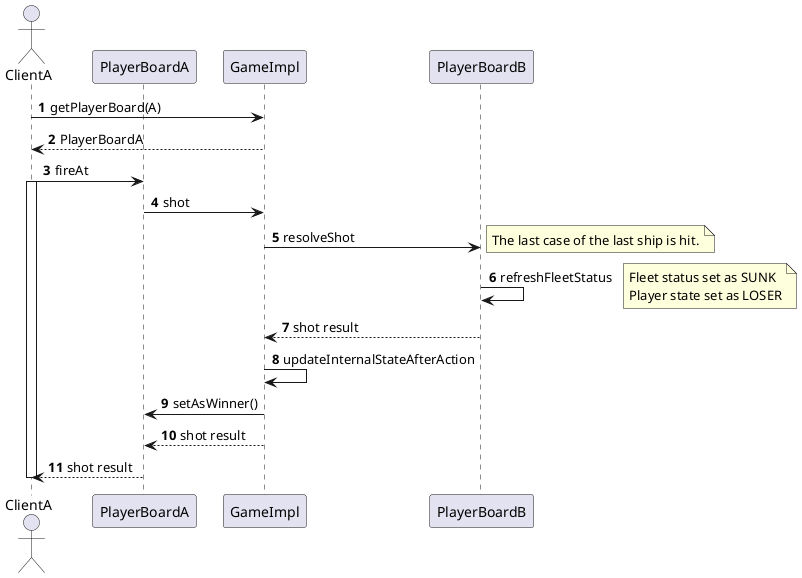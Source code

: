 @startuml
'https://plantuml.com/sequence-diagram

autonumber

actor ClientA
participant PlayerBoardA
participant GameImpl
participant PlayerBoardB

ClientA -> GameImpl : getPlayerBoard(A)
ClientA <-- GameImpl : PlayerBoardA

ClientA -> PlayerBoardA : fireAt
activate ClientA

PlayerBoardA -> GameImpl : shot
GameImpl -> PlayerBoardB : resolveShot
note right
The last case of the last ship is hit.
end note
PlayerBoardB -> PlayerBoardB : refreshFleetStatus
note right
Fleet status set as SUNK
Player state set as LOSER
end note

GameImpl <-- PlayerBoardB : shot result
GameImpl -> GameImpl : updateInternalStateAfterAction
GameImpl -> PlayerBoardA : setAsWinner()
GameImpl --> PlayerBoardA : shot result
PlayerBoardA --> ClientA : shot result

deactivate ClientA

@enduml